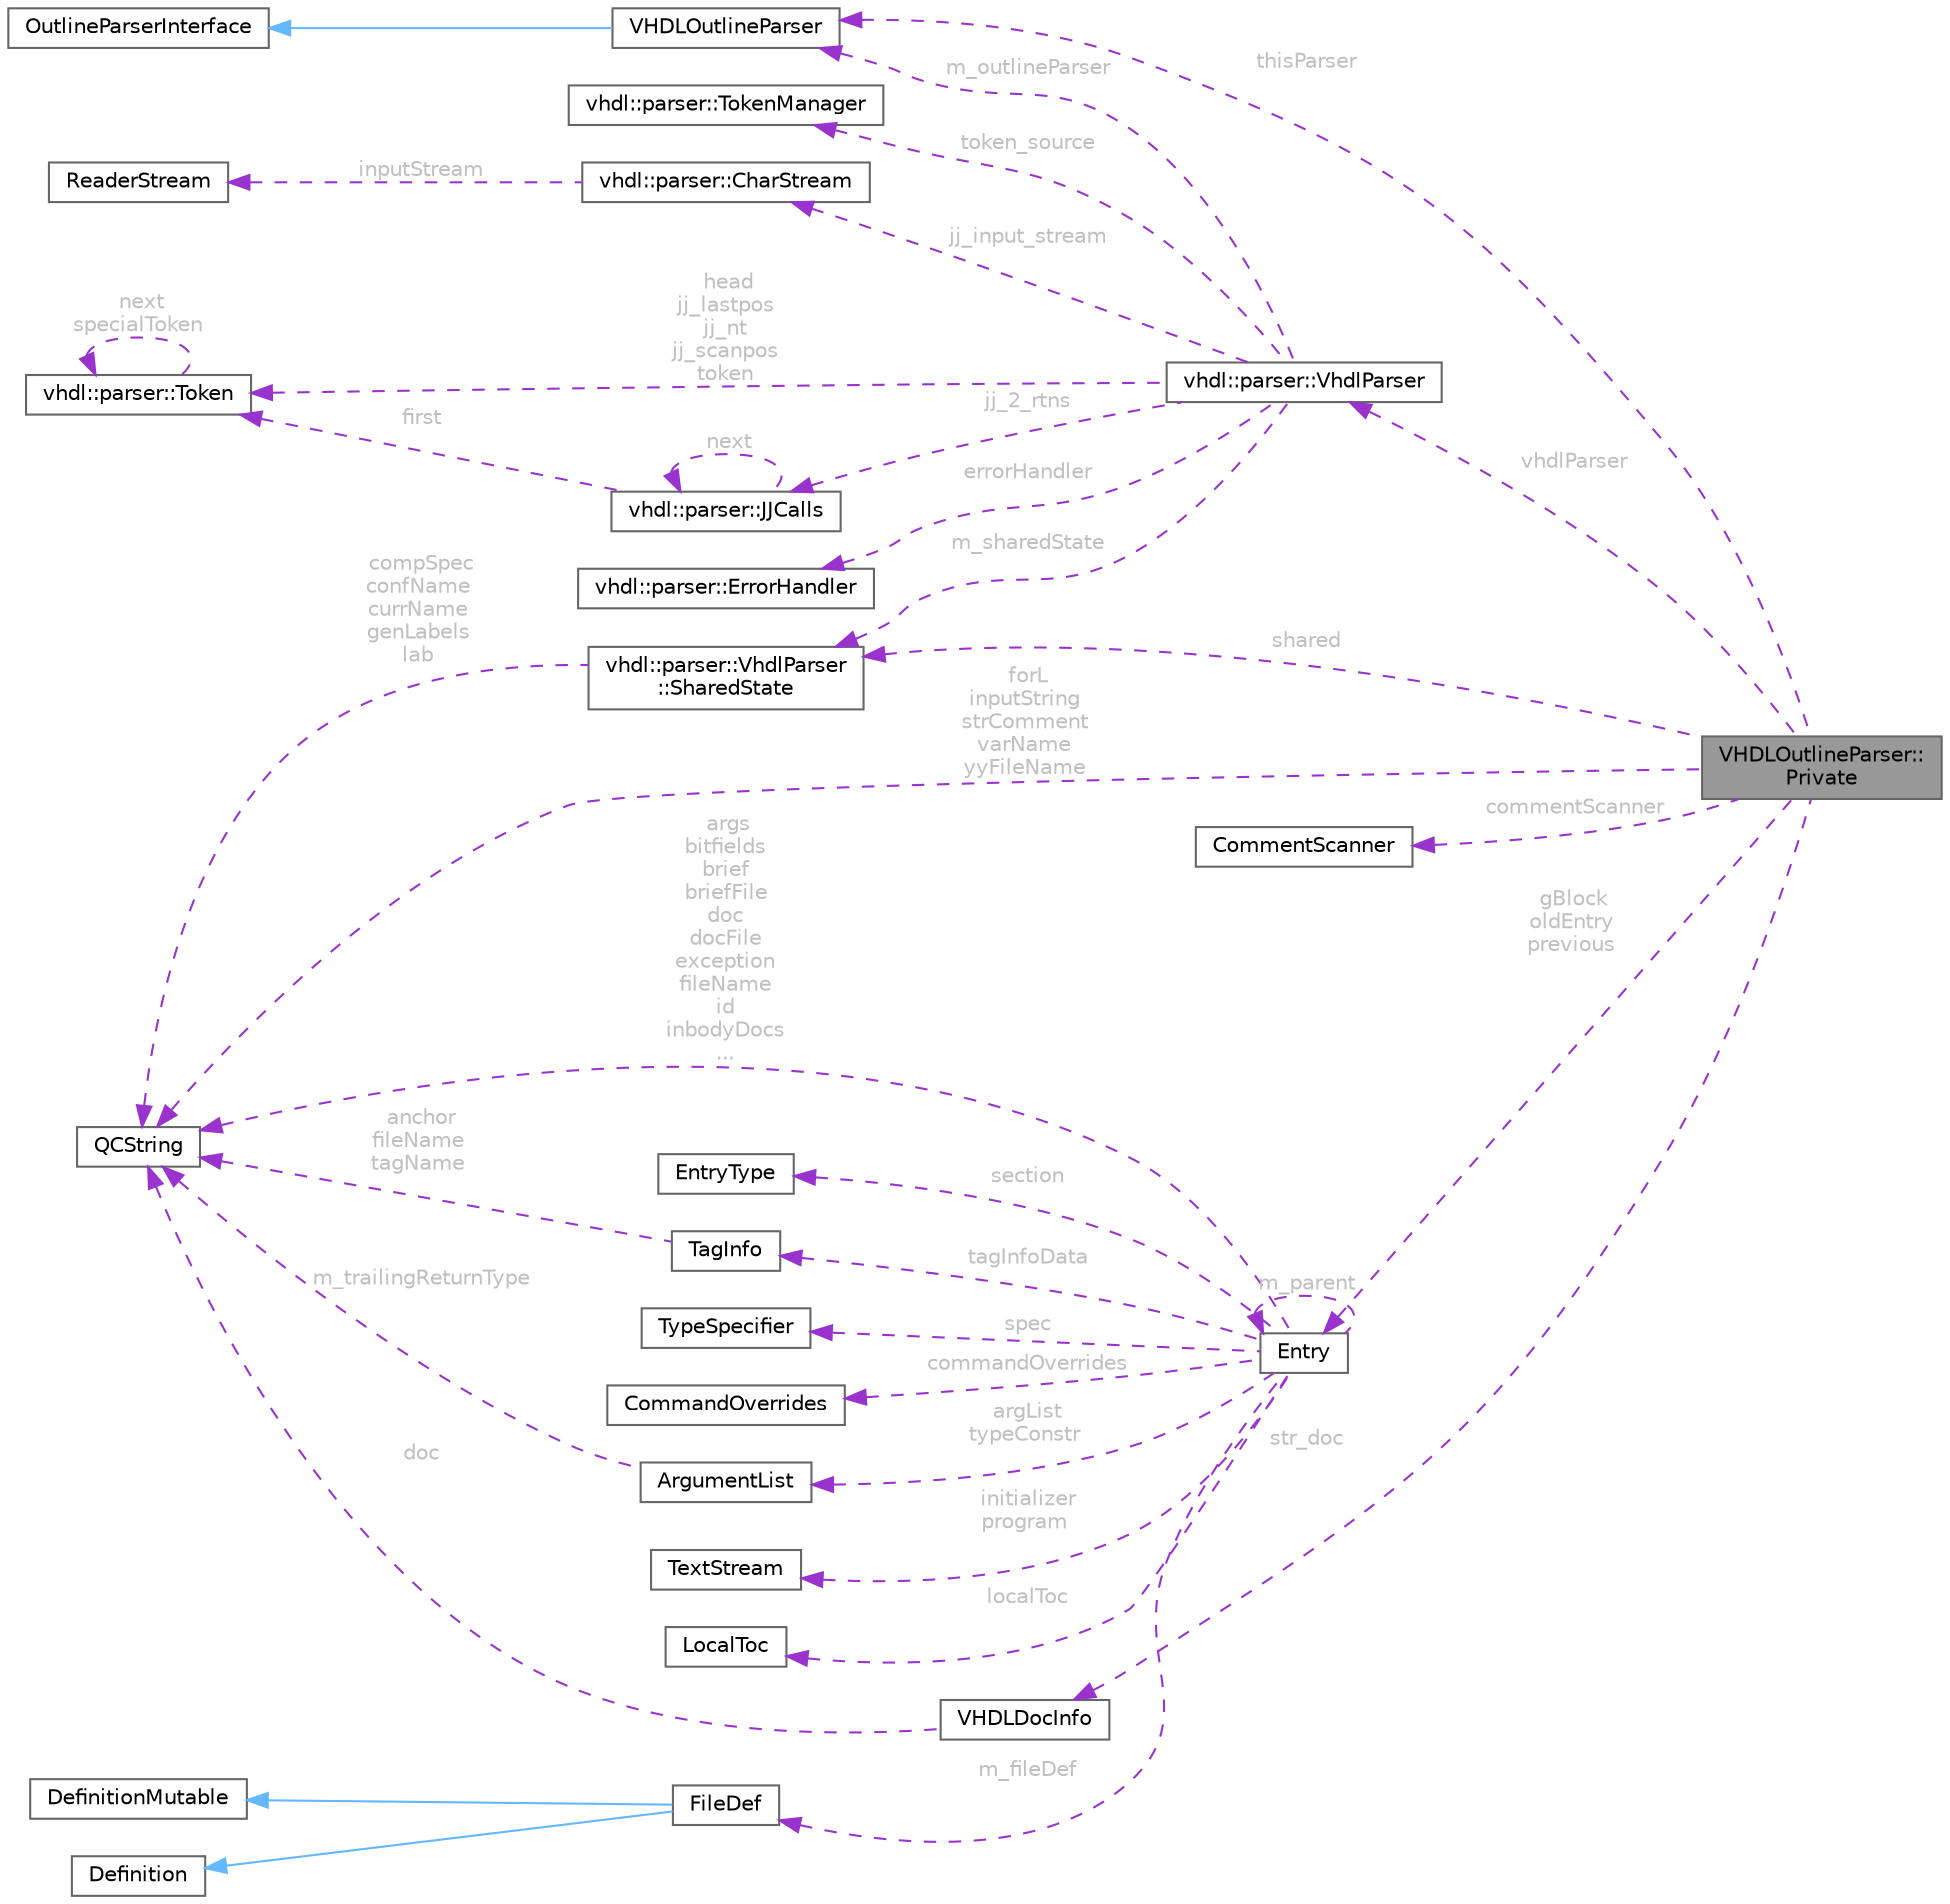 digraph "VHDLOutlineParser::Private"
{
 // INTERACTIVE_SVG=YES
 // LATEX_PDF_SIZE
  bgcolor="transparent";
  edge [fontname=Helvetica,fontsize=10,labelfontname=Helvetica,labelfontsize=10];
  node [fontname=Helvetica,fontsize=10,shape=box,height=0.2,width=0.4];
  rankdir="LR";
  Node1 [id="Node000001",label="VHDLOutlineParser::\lPrivate",height=0.2,width=0.4,color="gray40", fillcolor="grey60", style="filled", fontcolor="black",tooltip=" "];
  Node2 -> Node1 [id="edge1_Node000001_Node000002",dir="back",color="darkorchid3",style="dashed",tooltip=" ",label=" thisParser",fontcolor="grey" ];
  Node2 [id="Node000002",label="VHDLOutlineParser",height=0.2,width=0.4,color="gray40", fillcolor="white", style="filled",URL="$df/d4b/class_v_h_d_l_outline_parser.html",tooltip="VHDL parser using state-based lexical scanning."];
  Node3 -> Node2 [id="edge2_Node000002_Node000003",dir="back",color="steelblue1",style="solid",tooltip=" "];
  Node3 [id="Node000003",label="OutlineParserInterface",height=0.2,width=0.4,color="gray40", fillcolor="white", style="filled",URL="$d5/d79/class_outline_parser_interface.html",tooltip="Abstract interface for outline parsers."];
  Node4 -> Node1 [id="edge3_Node000001_Node000004",dir="back",color="darkorchid3",style="dashed",tooltip=" ",label=" vhdlParser",fontcolor="grey" ];
  Node4 [id="Node000004",label="vhdl::parser::VhdlParser",height=0.2,width=0.4,color="gray40", fillcolor="white", style="filled",URL="$de/d32/classvhdl_1_1parser_1_1_vhdl_parser.html",tooltip=" "];
  Node5 -> Node4 [id="edge4_Node000004_Node000005",dir="back",color="darkorchid3",style="dashed",tooltip=" ",label=" token_source",fontcolor="grey" ];
  Node5 [id="Node000005",label="vhdl::parser::TokenManager",height=0.2,width=0.4,color="gray40", fillcolor="white", style="filled",URL="$d3/d2c/classvhdl_1_1parser_1_1_token_manager.html",tooltip="An implementation for this interface is generated by JavaCCParser."];
  Node6 -> Node4 [id="edge5_Node000004_Node000006",dir="back",color="darkorchid3",style="dashed",tooltip=" ",label=" jj_input_stream",fontcolor="grey" ];
  Node6 [id="Node000006",label="vhdl::parser::CharStream",height=0.2,width=0.4,color="gray40", fillcolor="white", style="filled",URL="$d2/d98/classvhdl_1_1parser_1_1_char_stream.html",tooltip="This class describes a character stream that maintains line and column number positions of the charac..."];
  Node7 -> Node6 [id="edge6_Node000006_Node000007",dir="back",color="darkorchid3",style="dashed",tooltip=" ",label=" inputStream",fontcolor="grey" ];
  Node7 [id="Node000007",label="ReaderStream",height=0.2,width=0.4,color="gray40", fillcolor="white", style="filled",URL="$d4/d89/class_reader_stream.html",tooltip=" "];
  Node8 -> Node4 [id="edge7_Node000004_Node000008",dir="back",color="darkorchid3",style="dashed",tooltip=" ",label=" head\njj_lastpos\njj_nt\njj_scanpos\ntoken",fontcolor="grey" ];
  Node8 [id="Node000008",label="vhdl::parser::Token",height=0.2,width=0.4,color="gray40", fillcolor="white", style="filled",URL="$dc/de7/classvhdl_1_1parser_1_1_token.html",tooltip="Describes the input token stream."];
  Node8 -> Node8 [id="edge8_Node000008_Node000008",dir="back",color="darkorchid3",style="dashed",tooltip=" ",label=" next\nspecialToken",fontcolor="grey" ];
  Node9 -> Node4 [id="edge9_Node000004_Node000009",dir="back",color="darkorchid3",style="dashed",tooltip=" ",label=" jj_2_rtns",fontcolor="grey" ];
  Node9 [id="Node000009",label="vhdl::parser::JJCalls",height=0.2,width=0.4,color="gray40", fillcolor="white", style="filled",URL="$d8/da3/structvhdl_1_1parser_1_1_j_j_calls.html",tooltip=" "];
  Node9 -> Node9 [id="edge10_Node000009_Node000009",dir="back",color="darkorchid3",style="dashed",tooltip=" ",label=" next",fontcolor="grey" ];
  Node8 -> Node9 [id="edge11_Node000009_Node000008",dir="back",color="darkorchid3",style="dashed",tooltip=" ",label=" first",fontcolor="grey" ];
  Node10 -> Node4 [id="edge12_Node000004_Node000010",dir="back",color="darkorchid3",style="dashed",tooltip=" ",label=" errorHandler",fontcolor="grey" ];
  Node10 [id="Node000010",label="vhdl::parser::ErrorHandler",height=0.2,width=0.4,color="gray40", fillcolor="white", style="filled",URL="$df/d0f/classvhdl_1_1parser_1_1_error_handler.html",tooltip=" "];
  Node2 -> Node4 [id="edge13_Node000004_Node000002",dir="back",color="darkorchid3",style="dashed",tooltip=" ",label=" m_outlineParser",fontcolor="grey" ];
  Node11 -> Node4 [id="edge14_Node000004_Node000011",dir="back",color="darkorchid3",style="dashed",tooltip=" ",label=" m_sharedState",fontcolor="grey" ];
  Node11 [id="Node000011",label="vhdl::parser::VhdlParser\l::SharedState",height=0.2,width=0.4,color="gray40", fillcolor="white", style="filled",URL="$d9/da2/structvhdl_1_1parser_1_1_vhdl_parser_1_1_shared_state.html",tooltip=" "];
  Node12 -> Node11 [id="edge15_Node000011_Node000012",dir="back",color="darkorchid3",style="dashed",tooltip=" ",label=" compSpec\nconfName\ncurrName\ngenLabels\nlab",fontcolor="grey" ];
  Node12 [id="Node000012",label="QCString",height=0.2,width=0.4,color="gray40", fillcolor="white", style="filled",URL="$d9/d45/class_q_c_string.html",tooltip="This is an alternative implementation of QCString."];
  Node13 -> Node1 [id="edge16_Node000001_Node000013",dir="back",color="darkorchid3",style="dashed",tooltip=" ",label=" commentScanner",fontcolor="grey" ];
  Node13 [id="Node000013",label="CommentScanner",height=0.2,width=0.4,color="gray40", fillcolor="white", style="filled",URL="$d0/d6b/class_comment_scanner.html",tooltip=" "];
  Node12 -> Node1 [id="edge17_Node000001_Node000012",dir="back",color="darkorchid3",style="dashed",tooltip=" ",label=" forL\ninputString\nstrComment\nvarName\nyyFileName",fontcolor="grey" ];
  Node14 -> Node1 [id="edge18_Node000001_Node000014",dir="back",color="darkorchid3",style="dashed",tooltip=" ",label=" gBlock\noldEntry\nprevious",fontcolor="grey" ];
  Node14 [id="Node000014",label="Entry",height=0.2,width=0.4,color="gray40", fillcolor="white", style="filled",URL="$d4/dd7/class_entry.html",tooltip="Represents an unstructured piece of information, about an entity found in the sources."];
  Node15 -> Node14 [id="edge19_Node000014_Node000015",dir="back",color="darkorchid3",style="dashed",tooltip=" ",label=" section",fontcolor="grey" ];
  Node15 [id="Node000015",label="EntryType",height=0.2,width=0.4,color="gray40", fillcolor="white", style="filled",URL="$d0/d32/class_entry_type.html",tooltip="Wrapper class for the Entry type."];
  Node12 -> Node14 [id="edge20_Node000014_Node000012",dir="back",color="darkorchid3",style="dashed",tooltip=" ",label=" args\nbitfields\nbrief\nbriefFile\ndoc\ndocFile\nexception\nfileName\nid\ninbodyDocs\n...",fontcolor="grey" ];
  Node16 -> Node14 [id="edge21_Node000014_Node000016",dir="back",color="darkorchid3",style="dashed",tooltip=" ",label=" tagInfoData",fontcolor="grey" ];
  Node16 [id="Node000016",label="TagInfo",height=0.2,width=0.4,color="gray40", fillcolor="white", style="filled",URL="$d3/dc3/struct_tag_info.html",tooltip="This struct is used to capture the tag file information for an Entry."];
  Node12 -> Node16 [id="edge22_Node000016_Node000012",dir="back",color="darkorchid3",style="dashed",tooltip=" ",label=" anchor\nfileName\ntagName",fontcolor="grey" ];
  Node17 -> Node14 [id="edge23_Node000014_Node000017",dir="back",color="darkorchid3",style="dashed",tooltip=" ",label=" spec",fontcolor="grey" ];
  Node17 [id="Node000017",label="TypeSpecifier",height=0.2,width=0.4,color="gray40", fillcolor="white", style="filled",URL="$d7/dc8/class_type_specifier.html",tooltip="Wrapper class for a number of boolean properties."];
  Node18 -> Node14 [id="edge24_Node000014_Node000018",dir="back",color="darkorchid3",style="dashed",tooltip=" ",label=" commandOverrides",fontcolor="grey" ];
  Node18 [id="Node000018",label="CommandOverrides",height=0.2,width=0.4,color="gray40", fillcolor="white", style="filled",URL="$d7/d80/class_command_overrides.html",tooltip=" "];
  Node19 -> Node14 [id="edge25_Node000014_Node000019",dir="back",color="darkorchid3",style="dashed",tooltip=" ",label=" argList\ntypeConstr",fontcolor="grey" ];
  Node19 [id="Node000019",label="ArgumentList",height=0.2,width=0.4,color="gray40", fillcolor="white", style="filled",URL="$d7/df8/class_argument_list.html",tooltip="This class represents an function or template argument list."];
  Node12 -> Node19 [id="edge26_Node000019_Node000012",dir="back",color="darkorchid3",style="dashed",tooltip=" ",label=" m_trailingReturnType",fontcolor="grey" ];
  Node20 -> Node14 [id="edge27_Node000014_Node000020",dir="back",color="darkorchid3",style="dashed",tooltip=" ",label=" initializer\nprogram",fontcolor="grey" ];
  Node20 [id="Node000020",label="TextStream",height=0.2,width=0.4,color="gray40", fillcolor="white", style="filled",URL="$d3/d30/class_text_stream.html",tooltip="Text streaming class that buffers data."];
  Node21 -> Node14 [id="edge28_Node000014_Node000021",dir="back",color="darkorchid3",style="dashed",tooltip=" ",label=" localToc",fontcolor="grey" ];
  Node21 [id="Node000021",label="LocalToc",height=0.2,width=0.4,color="gray40", fillcolor="white", style="filled",URL="$da/d1d/class_local_toc.html",tooltip=" "];
  Node14 -> Node14 [id="edge29_Node000014_Node000014",dir="back",color="darkorchid3",style="dashed",tooltip=" ",label=" m_parent",fontcolor="grey" ];
  Node22 -> Node14 [id="edge30_Node000014_Node000022",dir="back",color="darkorchid3",style="dashed",tooltip=" ",label=" m_fileDef",fontcolor="grey" ];
  Node22 [id="Node000022",label="FileDef",height=0.2,width=0.4,color="gray40", fillcolor="white", style="filled",URL="$de/db0/class_file_def.html",tooltip="A model of a file symbol."];
  Node23 -> Node22 [id="edge31_Node000022_Node000023",dir="back",color="steelblue1",style="solid",tooltip=" "];
  Node23 [id="Node000023",label="DefinitionMutable",height=0.2,width=0.4,color="gray40", fillcolor="white", style="filled",URL="$d0/d46/class_definition_mutable.html",tooltip=" "];
  Node24 -> Node22 [id="edge32_Node000022_Node000024",dir="back",color="steelblue1",style="solid",tooltip=" "];
  Node24 [id="Node000024",label="Definition",height=0.2,width=0.4,color="gray40", fillcolor="white", style="filled",URL="$d5/dcc/class_definition.html",tooltip="The common base class of all entity definitions found in the sources."];
  Node25 -> Node1 [id="edge33_Node000001_Node000025",dir="back",color="darkorchid3",style="dashed",tooltip=" ",label=" str_doc",fontcolor="grey" ];
  Node25 [id="Node000025",label="VHDLDocInfo",height=0.2,width=0.4,color="gray40", fillcolor="white", style="filled",URL="$d9/d20/struct_v_h_d_l_doc_info.html",tooltip=" "];
  Node12 -> Node25 [id="edge34_Node000025_Node000012",dir="back",color="darkorchid3",style="dashed",tooltip=" ",label=" doc",fontcolor="grey" ];
  Node11 -> Node1 [id="edge35_Node000001_Node000011",dir="back",color="darkorchid3",style="dashed",tooltip=" ",label=" shared",fontcolor="grey" ];
}
